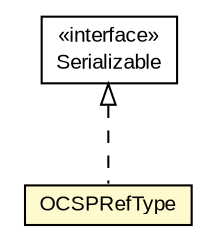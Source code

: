 #!/usr/local/bin/dot
#
# Class diagram 
# Generated by UMLGraph version R5_6-24-gf6e263 (http://www.umlgraph.org/)
#

digraph G {
	edge [fontname="arial",fontsize=10,labelfontname="arial",labelfontsize=10];
	node [fontname="arial",fontsize=10,shape=plaintext];
	nodesep=0.25;
	ranksep=0.5;
	// eu.europa.esig.jaxb.xades.OCSPRefType
	c451490 [label=<<table title="eu.europa.esig.jaxb.xades.OCSPRefType" border="0" cellborder="1" cellspacing="0" cellpadding="2" port="p" bgcolor="lemonChiffon" href="./OCSPRefType.html">
		<tr><td><table border="0" cellspacing="0" cellpadding="1">
<tr><td align="center" balign="center"> OCSPRefType </td></tr>
		</table></td></tr>
		</table>>, URL="./OCSPRefType.html", fontname="arial", fontcolor="black", fontsize=10.0];
	//eu.europa.esig.jaxb.xades.OCSPRefType implements java.io.Serializable
	c451718:p -> c451490:p [dir=back,arrowtail=empty,style=dashed];
	// java.io.Serializable
	c451718 [label=<<table title="java.io.Serializable" border="0" cellborder="1" cellspacing="0" cellpadding="2" port="p" href="http://java.sun.com/j2se/1.4.2/docs/api/java/io/Serializable.html">
		<tr><td><table border="0" cellspacing="0" cellpadding="1">
<tr><td align="center" balign="center"> &#171;interface&#187; </td></tr>
<tr><td align="center" balign="center"> Serializable </td></tr>
		</table></td></tr>
		</table>>, URL="http://java.sun.com/j2se/1.4.2/docs/api/java/io/Serializable.html", fontname="arial", fontcolor="black", fontsize=10.0];
}

